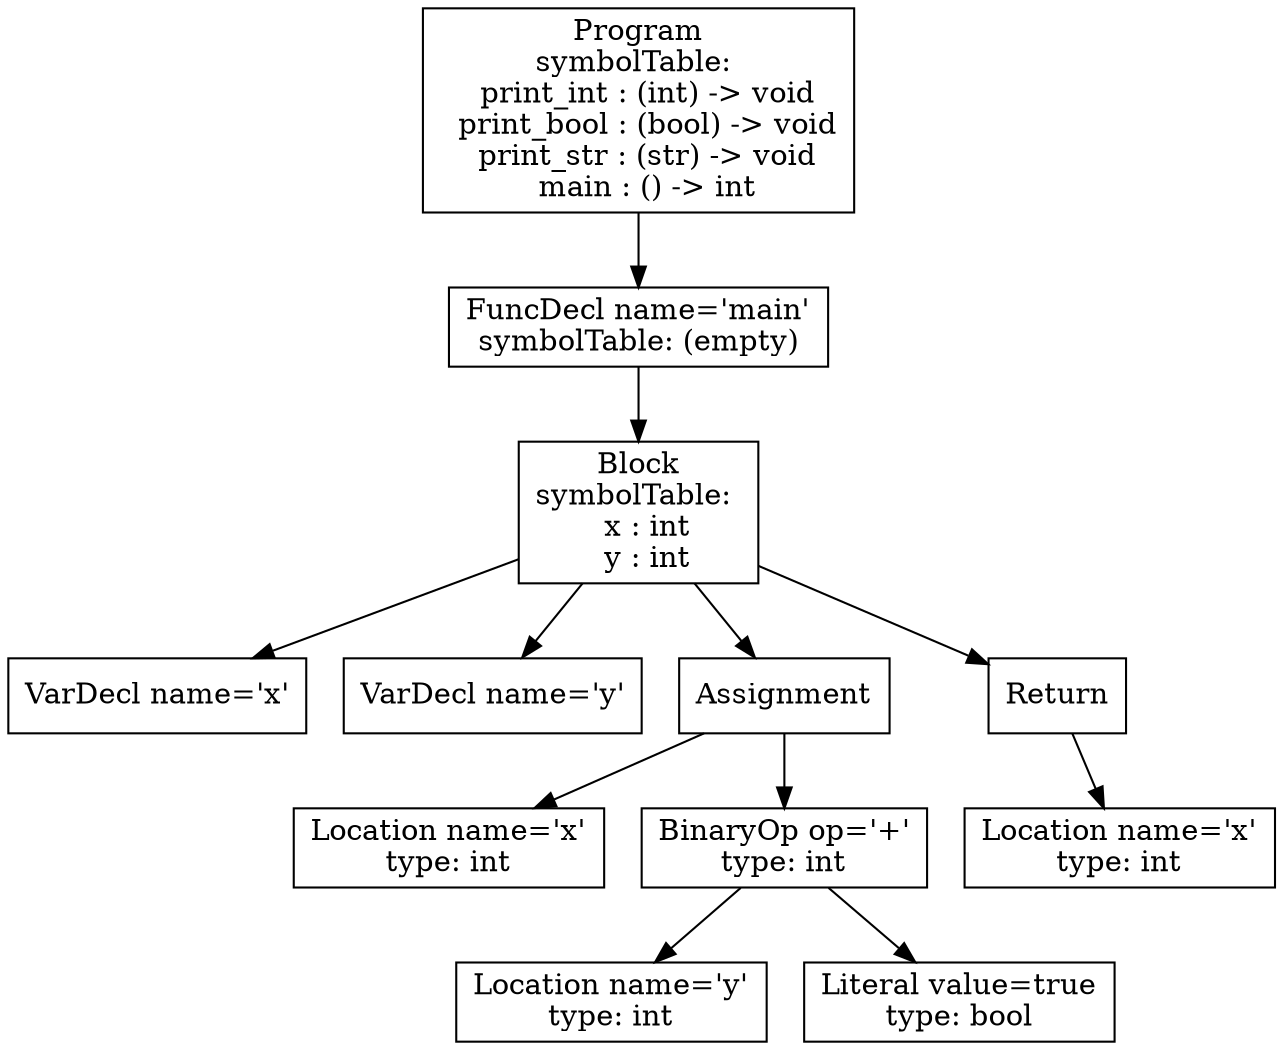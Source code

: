 digraph AST {
3 [shape=box, label="VarDecl name='x'"];
4 [shape=box, label="VarDecl name='y'"];
6 [shape=box, label="Location name='x'\ntype: int"];
8 [shape=box, label="Location name='y'\ntype: int"];
9 [shape=box, label="Literal value=true\ntype: bool"];
7 [shape=box, label="BinaryOp op='+'\ntype: int"];
7 -> 8;
7 -> 9;
5 [shape=box, label="Assignment"];
5 -> 6;
5 -> 7;
11 [shape=box, label="Location name='x'\ntype: int"];
10 [shape=box, label="Return"];
10 -> 11;
2 [shape=box, label="Block\nsymbolTable: \n  x : int\n  y : int"];
2 -> 3;
2 -> 4;
2 -> 5;
2 -> 10;
1 [shape=box, label="FuncDecl name='main'\nsymbolTable: (empty)"];
1 -> 2;
0 [shape=box, label="Program\nsymbolTable: \n  print_int : (int) -> void\n  print_bool : (bool) -> void\n  print_str : (str) -> void\n  main : () -> int"];
0 -> 1;
}
